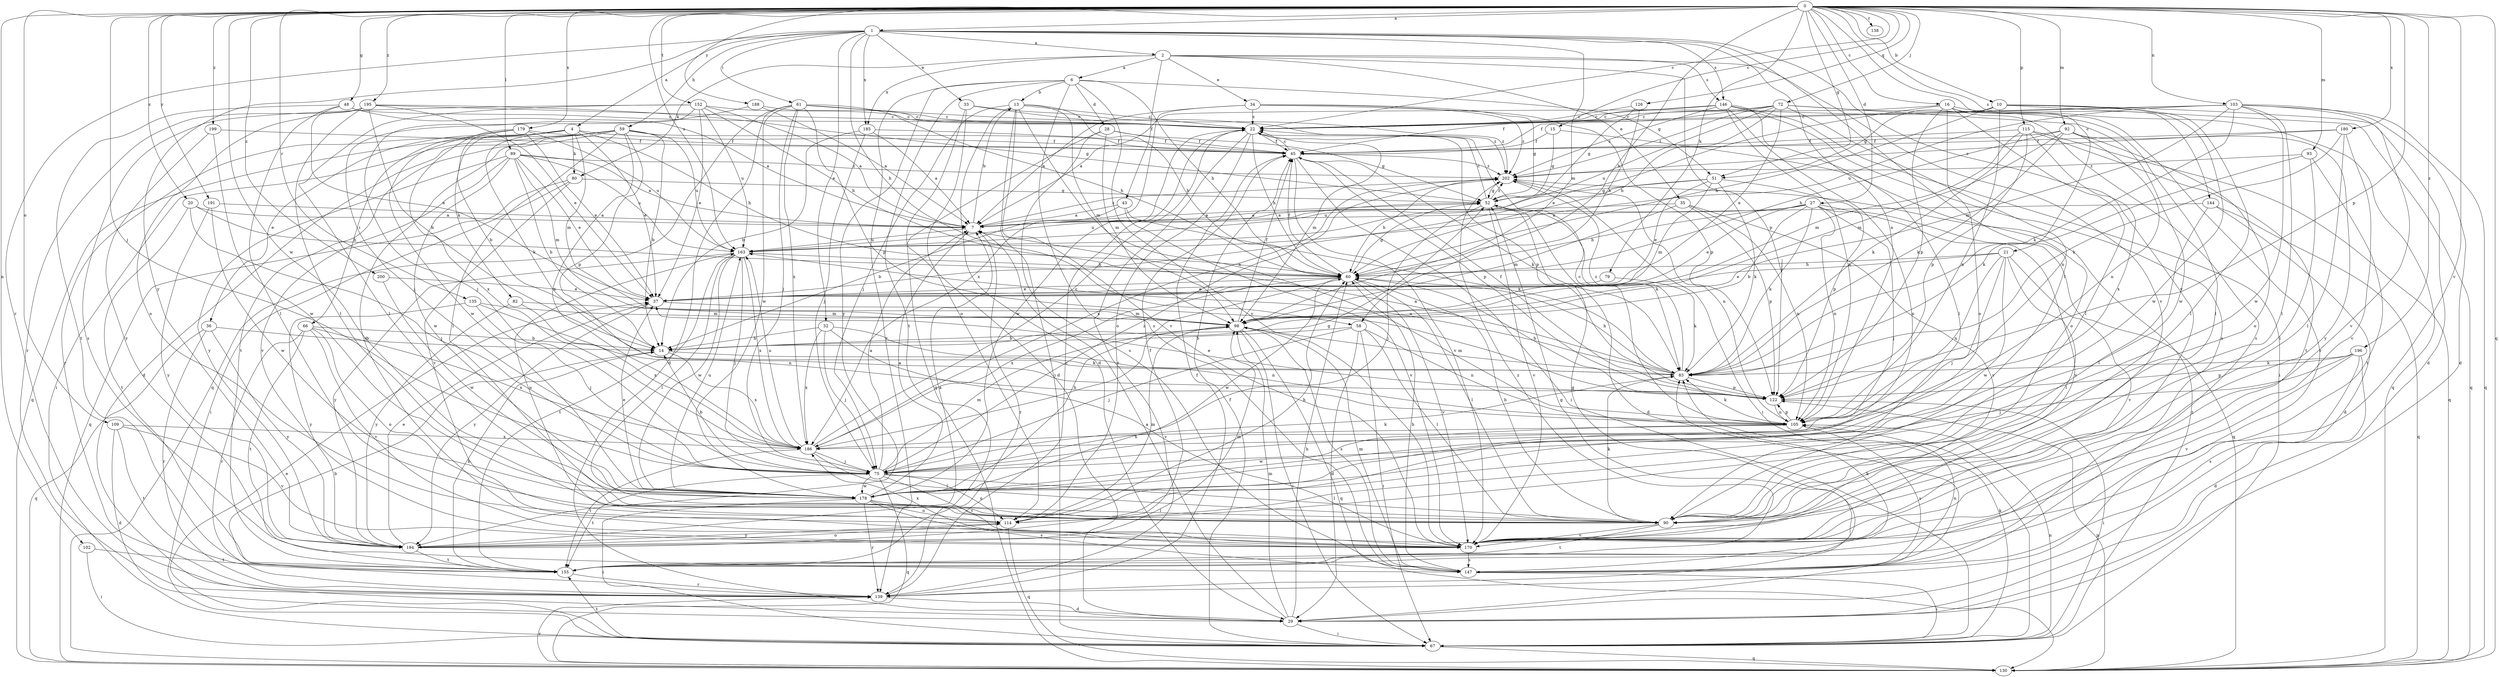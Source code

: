 strict digraph  {
0;
1;
2;
4;
6;
7;
10;
13;
14;
15;
16;
20;
21;
22;
27;
28;
29;
32;
33;
34;
35;
36;
37;
43;
45;
48;
51;
52;
58;
59;
60;
61;
66;
67;
72;
75;
79;
80;
82;
83;
89;
90;
92;
93;
98;
102;
103;
105;
109;
114;
115;
122;
126;
130;
135;
138;
139;
144;
146;
147;
152;
155;
163;
170;
178;
179;
180;
185;
186;
188;
191;
194;
195;
196;
199;
200;
202;
0 -> 1  [label=a];
0 -> 10  [label=b];
0 -> 15  [label=c];
0 -> 16  [label=c];
0 -> 20  [label=c];
0 -> 21  [label=c];
0 -> 22  [label=c];
0 -> 27  [label=d];
0 -> 48  [label=g];
0 -> 51  [label=g];
0 -> 58  [label=h];
0 -> 72  [label=j];
0 -> 75  [label=j];
0 -> 79  [label=k];
0 -> 89  [label=l];
0 -> 92  [label=m];
0 -> 93  [label=m];
0 -> 102  [label=n];
0 -> 103  [label=n];
0 -> 109  [label=o];
0 -> 115  [label=p];
0 -> 122  [label=p];
0 -> 126  [label=q];
0 -> 130  [label=q];
0 -> 135  [label=r];
0 -> 138  [label=r];
0 -> 144  [label=s];
0 -> 152  [label=t];
0 -> 163  [label=u];
0 -> 170  [label=v];
0 -> 178  [label=w];
0 -> 179  [label=x];
0 -> 180  [label=x];
0 -> 188  [label=y];
0 -> 191  [label=y];
0 -> 195  [label=z];
0 -> 196  [label=z];
0 -> 199  [label=z];
0 -> 200  [label=z];
1 -> 2  [label=a];
1 -> 4  [label=a];
1 -> 32  [label=e];
1 -> 33  [label=e];
1 -> 58  [label=h];
1 -> 59  [label=h];
1 -> 61  [label=i];
1 -> 90  [label=l];
1 -> 98  [label=m];
1 -> 105  [label=n];
1 -> 139  [label=r];
1 -> 146  [label=s];
1 -> 170  [label=v];
1 -> 185  [label=x];
1 -> 194  [label=y];
2 -> 6  [label=a];
2 -> 34  [label=e];
2 -> 35  [label=e];
2 -> 43  [label=f];
2 -> 80  [label=k];
2 -> 122  [label=p];
2 -> 146  [label=s];
2 -> 170  [label=v];
2 -> 185  [label=x];
4 -> 36  [label=e];
4 -> 37  [label=e];
4 -> 45  [label=f];
4 -> 60  [label=h];
4 -> 66  [label=i];
4 -> 80  [label=k];
4 -> 82  [label=k];
4 -> 83  [label=k];
4 -> 98  [label=m];
4 -> 139  [label=r];
6 -> 13  [label=b];
6 -> 28  [label=d];
6 -> 51  [label=g];
6 -> 60  [label=h];
6 -> 139  [label=r];
6 -> 147  [label=s];
6 -> 155  [label=t];
6 -> 170  [label=v];
6 -> 194  [label=y];
7 -> 13  [label=b];
7 -> 139  [label=r];
7 -> 163  [label=u];
7 -> 202  [label=z];
10 -> 22  [label=c];
10 -> 29  [label=d];
10 -> 51  [label=g];
10 -> 60  [label=h];
10 -> 90  [label=l];
10 -> 105  [label=n];
10 -> 130  [label=q];
10 -> 178  [label=w];
13 -> 22  [label=c];
13 -> 29  [label=d];
13 -> 60  [label=h];
13 -> 67  [label=i];
13 -> 75  [label=j];
13 -> 98  [label=m];
13 -> 105  [label=n];
13 -> 170  [label=v];
14 -> 83  [label=k];
14 -> 186  [label=x];
15 -> 45  [label=f];
15 -> 52  [label=g];
15 -> 114  [label=o];
16 -> 22  [label=c];
16 -> 37  [label=e];
16 -> 90  [label=l];
16 -> 114  [label=o];
16 -> 122  [label=p];
16 -> 130  [label=q];
16 -> 139  [label=r];
16 -> 147  [label=s];
20 -> 7  [label=a];
20 -> 60  [label=h];
20 -> 75  [label=j];
20 -> 155  [label=t];
21 -> 37  [label=e];
21 -> 60  [label=h];
21 -> 75  [label=j];
21 -> 90  [label=l];
21 -> 105  [label=n];
21 -> 170  [label=v];
21 -> 178  [label=w];
22 -> 45  [label=f];
22 -> 60  [label=h];
22 -> 98  [label=m];
22 -> 114  [label=o];
22 -> 122  [label=p];
22 -> 139  [label=r];
22 -> 178  [label=w];
27 -> 7  [label=a];
27 -> 14  [label=b];
27 -> 37  [label=e];
27 -> 60  [label=h];
27 -> 75  [label=j];
27 -> 83  [label=k];
27 -> 105  [label=n];
27 -> 130  [label=q];
27 -> 170  [label=v];
28 -> 29  [label=d];
28 -> 45  [label=f];
28 -> 52  [label=g];
28 -> 98  [label=m];
28 -> 147  [label=s];
29 -> 7  [label=a];
29 -> 60  [label=h];
29 -> 67  [label=i];
29 -> 98  [label=m];
32 -> 14  [label=b];
32 -> 75  [label=j];
32 -> 105  [label=n];
32 -> 170  [label=v];
32 -> 186  [label=x];
33 -> 22  [label=c];
33 -> 114  [label=o];
33 -> 130  [label=q];
33 -> 202  [label=z];
34 -> 7  [label=a];
34 -> 22  [label=c];
34 -> 52  [label=g];
34 -> 122  [label=p];
34 -> 186  [label=x];
34 -> 202  [label=z];
35 -> 7  [label=a];
35 -> 98  [label=m];
35 -> 105  [label=n];
35 -> 122  [label=p];
35 -> 170  [label=v];
36 -> 14  [label=b];
36 -> 130  [label=q];
36 -> 139  [label=r];
36 -> 194  [label=y];
37 -> 98  [label=m];
37 -> 194  [label=y];
43 -> 7  [label=a];
43 -> 14  [label=b];
43 -> 83  [label=k];
43 -> 170  [label=v];
45 -> 22  [label=c];
45 -> 67  [label=i];
45 -> 83  [label=k];
45 -> 122  [label=p];
45 -> 170  [label=v];
45 -> 202  [label=z];
48 -> 7  [label=a];
48 -> 22  [label=c];
48 -> 37  [label=e];
48 -> 90  [label=l];
48 -> 155  [label=t];
51 -> 37  [label=e];
51 -> 52  [label=g];
51 -> 83  [label=k];
51 -> 98  [label=m];
51 -> 122  [label=p];
51 -> 163  [label=u];
52 -> 7  [label=a];
52 -> 22  [label=c];
52 -> 29  [label=d];
52 -> 75  [label=j];
52 -> 83  [label=k];
52 -> 163  [label=u];
52 -> 170  [label=v];
52 -> 202  [label=z];
58 -> 14  [label=b];
58 -> 29  [label=d];
58 -> 67  [label=i];
58 -> 75  [label=j];
58 -> 90  [label=l];
58 -> 105  [label=n];
59 -> 14  [label=b];
59 -> 29  [label=d];
59 -> 45  [label=f];
59 -> 67  [label=i];
59 -> 90  [label=l];
59 -> 122  [label=p];
59 -> 130  [label=q];
59 -> 155  [label=t];
59 -> 163  [label=u];
59 -> 170  [label=v];
59 -> 186  [label=x];
60 -> 37  [label=e];
60 -> 45  [label=f];
60 -> 52  [label=g];
60 -> 90  [label=l];
60 -> 170  [label=v];
60 -> 178  [label=w];
60 -> 186  [label=x];
61 -> 22  [label=c];
61 -> 29  [label=d];
61 -> 60  [label=h];
61 -> 75  [label=j];
61 -> 122  [label=p];
61 -> 130  [label=q];
61 -> 178  [label=w];
61 -> 186  [label=x];
61 -> 202  [label=z];
66 -> 14  [label=b];
66 -> 114  [label=o];
66 -> 139  [label=r];
66 -> 155  [label=t];
66 -> 170  [label=v];
66 -> 186  [label=x];
67 -> 37  [label=e];
67 -> 45  [label=f];
67 -> 83  [label=k];
67 -> 105  [label=n];
67 -> 130  [label=q];
67 -> 155  [label=t];
67 -> 202  [label=z];
72 -> 22  [label=c];
72 -> 37  [label=e];
72 -> 45  [label=f];
72 -> 60  [label=h];
72 -> 90  [label=l];
72 -> 105  [label=n];
72 -> 163  [label=u];
72 -> 178  [label=w];
72 -> 202  [label=z];
75 -> 7  [label=a];
75 -> 14  [label=b];
75 -> 83  [label=k];
75 -> 90  [label=l];
75 -> 98  [label=m];
75 -> 114  [label=o];
75 -> 130  [label=q];
75 -> 155  [label=t];
75 -> 170  [label=v];
75 -> 178  [label=w];
75 -> 202  [label=z];
79 -> 37  [label=e];
79 -> 83  [label=k];
80 -> 52  [label=g];
80 -> 67  [label=i];
80 -> 130  [label=q];
80 -> 170  [label=v];
82 -> 98  [label=m];
82 -> 186  [label=x];
82 -> 194  [label=y];
83 -> 7  [label=a];
83 -> 60  [label=h];
83 -> 98  [label=m];
83 -> 122  [label=p];
83 -> 163  [label=u];
83 -> 202  [label=z];
89 -> 7  [label=a];
89 -> 14  [label=b];
89 -> 37  [label=e];
89 -> 98  [label=m];
89 -> 163  [label=u];
89 -> 170  [label=v];
89 -> 178  [label=w];
89 -> 194  [label=y];
89 -> 202  [label=z];
90 -> 60  [label=h];
90 -> 83  [label=k];
90 -> 155  [label=t];
90 -> 170  [label=v];
92 -> 45  [label=f];
92 -> 60  [label=h];
92 -> 83  [label=k];
92 -> 98  [label=m];
92 -> 105  [label=n];
92 -> 114  [label=o];
92 -> 194  [label=y];
93 -> 83  [label=k];
93 -> 90  [label=l];
93 -> 155  [label=t];
93 -> 202  [label=z];
98 -> 14  [label=b];
98 -> 45  [label=f];
98 -> 67  [label=i];
98 -> 130  [label=q];
98 -> 147  [label=s];
102 -> 67  [label=i];
102 -> 155  [label=t];
103 -> 22  [label=c];
103 -> 29  [label=d];
103 -> 45  [label=f];
103 -> 83  [label=k];
103 -> 90  [label=l];
103 -> 98  [label=m];
103 -> 130  [label=q];
103 -> 163  [label=u];
103 -> 170  [label=v];
103 -> 178  [label=w];
105 -> 22  [label=c];
105 -> 83  [label=k];
105 -> 122  [label=p];
105 -> 147  [label=s];
105 -> 178  [label=w];
105 -> 186  [label=x];
109 -> 29  [label=d];
109 -> 155  [label=t];
109 -> 170  [label=v];
109 -> 186  [label=x];
114 -> 60  [label=h];
114 -> 98  [label=m];
114 -> 130  [label=q];
114 -> 163  [label=u];
114 -> 194  [label=y];
115 -> 45  [label=f];
115 -> 83  [label=k];
115 -> 98  [label=m];
115 -> 122  [label=p];
115 -> 130  [label=q];
115 -> 155  [label=t];
115 -> 186  [label=x];
122 -> 37  [label=e];
122 -> 45  [label=f];
122 -> 60  [label=h];
122 -> 67  [label=i];
122 -> 105  [label=n];
126 -> 22  [label=c];
126 -> 52  [label=g];
126 -> 60  [label=h];
130 -> 122  [label=p];
130 -> 139  [label=r];
135 -> 75  [label=j];
135 -> 98  [label=m];
135 -> 105  [label=n];
135 -> 194  [label=y];
139 -> 14  [label=b];
139 -> 22  [label=c];
139 -> 29  [label=d];
139 -> 45  [label=f];
139 -> 52  [label=g];
144 -> 7  [label=a];
144 -> 29  [label=d];
144 -> 90  [label=l];
144 -> 130  [label=q];
146 -> 7  [label=a];
146 -> 22  [label=c];
146 -> 67  [label=i];
146 -> 90  [label=l];
146 -> 105  [label=n];
146 -> 114  [label=o];
146 -> 147  [label=s];
146 -> 202  [label=z];
147 -> 52  [label=g];
147 -> 60  [label=h];
147 -> 67  [label=i];
147 -> 98  [label=m];
147 -> 105  [label=n];
152 -> 7  [label=a];
152 -> 22  [label=c];
152 -> 37  [label=e];
152 -> 60  [label=h];
152 -> 75  [label=j];
152 -> 90  [label=l];
152 -> 147  [label=s];
152 -> 163  [label=u];
155 -> 14  [label=b];
155 -> 83  [label=k];
155 -> 139  [label=r];
155 -> 202  [label=z];
163 -> 60  [label=h];
163 -> 75  [label=j];
163 -> 90  [label=l];
163 -> 155  [label=t];
163 -> 178  [label=w];
163 -> 186  [label=x];
163 -> 194  [label=y];
170 -> 147  [label=s];
170 -> 186  [label=x];
178 -> 7  [label=a];
178 -> 37  [label=e];
178 -> 60  [label=h];
178 -> 67  [label=i];
178 -> 90  [label=l];
178 -> 114  [label=o];
178 -> 139  [label=r];
178 -> 147  [label=s];
178 -> 163  [label=u];
179 -> 14  [label=b];
179 -> 37  [label=e];
179 -> 45  [label=f];
179 -> 163  [label=u];
179 -> 178  [label=w];
179 -> 186  [label=x];
180 -> 45  [label=f];
180 -> 83  [label=k];
180 -> 90  [label=l];
180 -> 170  [label=v];
180 -> 202  [label=z];
185 -> 7  [label=a];
185 -> 14  [label=b];
185 -> 45  [label=f];
185 -> 75  [label=j];
186 -> 22  [label=c];
186 -> 52  [label=g];
186 -> 75  [label=j];
186 -> 90  [label=l];
186 -> 155  [label=t];
186 -> 163  [label=u];
188 -> 7  [label=a];
188 -> 22  [label=c];
188 -> 75  [label=j];
191 -> 7  [label=a];
191 -> 178  [label=w];
191 -> 194  [label=y];
194 -> 7  [label=a];
194 -> 37  [label=e];
194 -> 45  [label=f];
194 -> 98  [label=m];
194 -> 114  [label=o];
194 -> 155  [label=t];
195 -> 14  [label=b];
195 -> 22  [label=c];
195 -> 37  [label=e];
195 -> 52  [label=g];
195 -> 90  [label=l];
195 -> 114  [label=o];
195 -> 139  [label=r];
196 -> 29  [label=d];
196 -> 75  [label=j];
196 -> 83  [label=k];
196 -> 122  [label=p];
196 -> 147  [label=s];
196 -> 170  [label=v];
199 -> 45  [label=f];
199 -> 178  [label=w];
199 -> 194  [label=y];
200 -> 37  [label=e];
200 -> 178  [label=w];
202 -> 52  [label=g];
202 -> 60  [label=h];
202 -> 67  [label=i];
202 -> 105  [label=n];
202 -> 186  [label=x];
}
